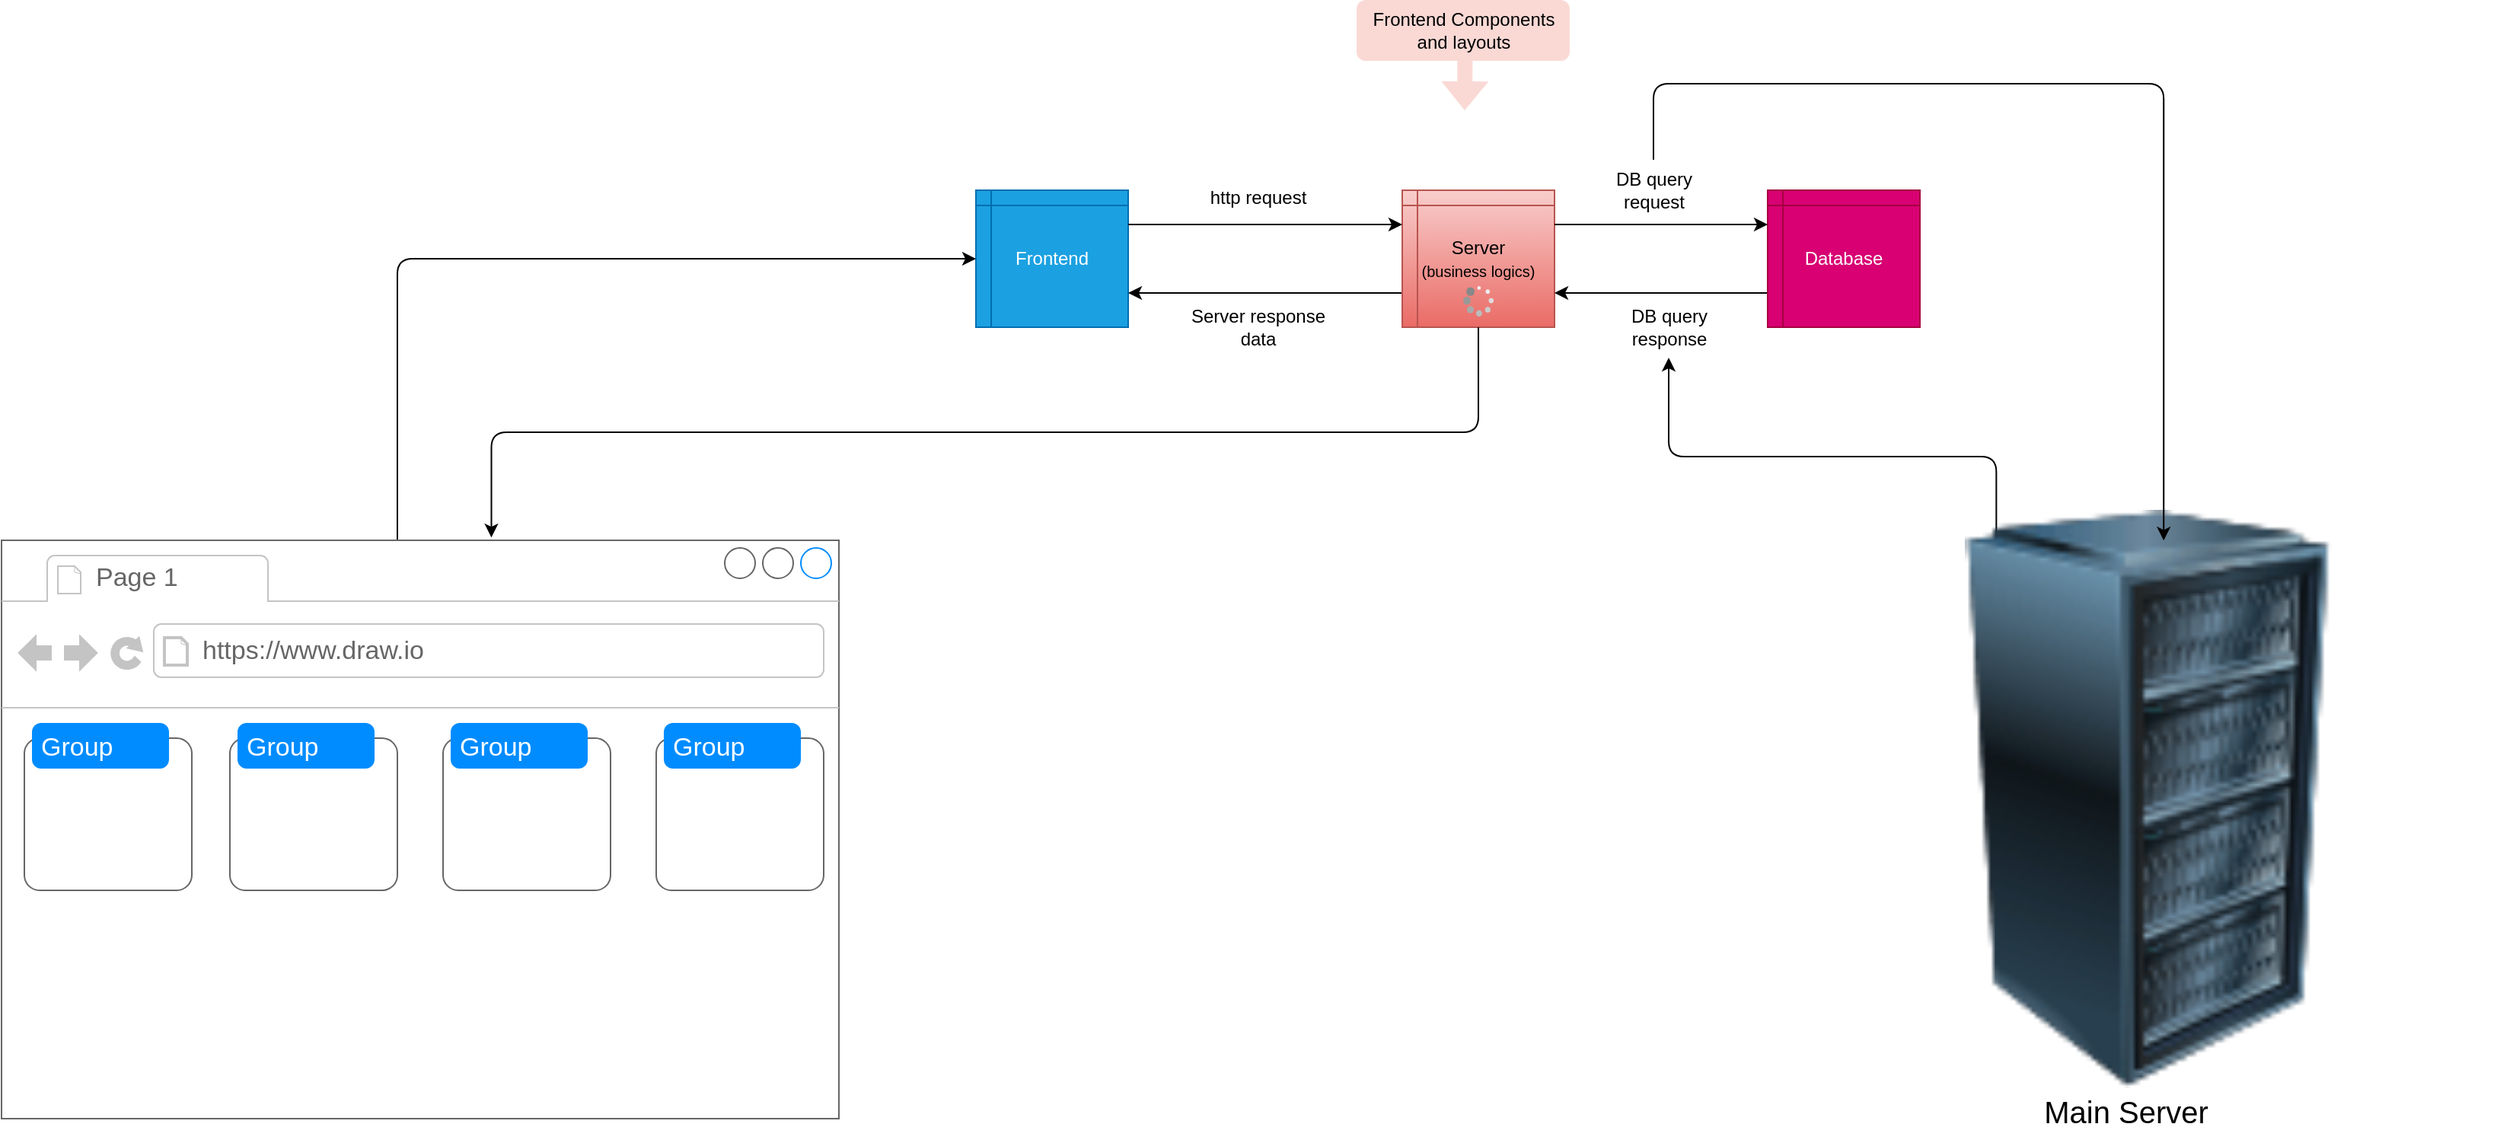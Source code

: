 <mxfile>
    <diagram id="PU5GwEoTJpwq2ANEjuB8" name="Page-1">
        <mxGraphModel dx="2529" dy="1139" grid="1" gridSize="10" guides="1" tooltips="1" connect="1" arrows="1" fold="1" page="1" pageScale="1" pageWidth="850" pageHeight="1100" math="0" shadow="0">
            <root>
                <mxCell id="0"/>
                <mxCell id="1" parent="0"/>
                <mxCell id="2" value="" style="group" vertex="1" connectable="0" parent="1">
                    <mxGeometry x="90" y="30" width="620" height="230" as="geometry"/>
                </mxCell>
                <mxCell id="3" value="" style="shape=flexArrow;endArrow=classic;html=1;fontSize=10;fontColor=#000000;exitX=0.509;exitY=1.011;exitDx=0;exitDy=0;exitPerimeter=0;fillColor=#fad9d5;strokeColor=none;" edge="1" parent="2">
                    <mxGeometry width="50" height="50" relative="1" as="geometry">
                        <mxPoint x="321.26" y="28.33" as="sourcePoint"/>
                        <mxPoint x="321" y="68" as="targetPoint"/>
                    </mxGeometry>
                </mxCell>
                <mxCell id="4" value="Frontend" style="shape=internalStorage;whiteSpace=wrap;html=1;backgroundOutline=1;dx=10;dy=10;fillColor=#1ba1e2;fontColor=#ffffff;strokeColor=#006EAF;" vertex="1" parent="2">
                    <mxGeometry y="120" width="100" height="90" as="geometry"/>
                </mxCell>
                <mxCell id="5" style="edgeStyle=none;html=1;exitX=0;exitY=0.75;exitDx=0;exitDy=0;entryX=1;entryY=0.75;entryDx=0;entryDy=0;" edge="1" parent="2" source="6" target="4">
                    <mxGeometry relative="1" as="geometry"/>
                </mxCell>
                <mxCell id="6" value="Server&lt;br&gt;&lt;font style=&quot;font-size: 10px;&quot;&gt;(business logics)&lt;/font&gt;" style="shape=internalStorage;whiteSpace=wrap;html=1;backgroundOutline=1;dx=10;dy=10;fillColor=#f8cecc;gradientColor=#ea6b66;strokeColor=#b85450;" vertex="1" parent="2">
                    <mxGeometry x="280" y="120" width="100" height="90" as="geometry"/>
                </mxCell>
                <mxCell id="7" style="edgeStyle=none;html=1;exitX=1;exitY=0.25;exitDx=0;exitDy=0;entryX=0;entryY=0.25;entryDx=0;entryDy=0;" edge="1" parent="2" source="4" target="6">
                    <mxGeometry relative="1" as="geometry"/>
                </mxCell>
                <mxCell id="8" style="edgeStyle=none;html=1;exitX=0;exitY=0.75;exitDx=0;exitDy=0;entryX=1;entryY=0.75;entryDx=0;entryDy=0;" edge="1" parent="2" source="9" target="6">
                    <mxGeometry relative="1" as="geometry"/>
                </mxCell>
                <mxCell id="9" value="Database" style="shape=internalStorage;whiteSpace=wrap;html=1;backgroundOutline=1;dx=10;dy=10;fillColor=#d80073;strokeColor=#A50040;fontColor=#ffffff;" vertex="1" parent="2">
                    <mxGeometry x="520" y="120" width="100" height="90" as="geometry"/>
                </mxCell>
                <mxCell id="10" style="edgeStyle=none;html=1;exitX=1;exitY=0.25;exitDx=0;exitDy=0;entryX=0;entryY=0.25;entryDx=0;entryDy=0;" edge="1" parent="2" source="6" target="9">
                    <mxGeometry relative="1" as="geometry"/>
                </mxCell>
                <mxCell id="11" value="http request" style="text;html=1;align=center;verticalAlign=middle;resizable=0;points=[];autosize=1;strokeColor=none;fillColor=none;" vertex="1" parent="2">
                    <mxGeometry x="140" y="110" width="90" height="30" as="geometry"/>
                </mxCell>
                <mxCell id="12" value="DB query&lt;br&gt;request" style="text;html=1;align=center;verticalAlign=middle;resizable=0;points=[];autosize=1;strokeColor=none;fillColor=none;" vertex="1" parent="2">
                    <mxGeometry x="410" y="100" width="70" height="40" as="geometry"/>
                </mxCell>
                <mxCell id="13" value="DB query&lt;br&gt;response" style="text;html=1;align=center;verticalAlign=middle;resizable=0;points=[];autosize=1;strokeColor=none;fillColor=none;" vertex="1" parent="2">
                    <mxGeometry x="420" y="190" width="70" height="40" as="geometry"/>
                </mxCell>
                <mxCell id="14" value="Server response&lt;br&gt;data" style="text;html=1;align=center;verticalAlign=middle;resizable=0;points=[];autosize=1;strokeColor=none;fillColor=none;" vertex="1" parent="2">
                    <mxGeometry x="130" y="190" width="110" height="40" as="geometry"/>
                </mxCell>
                <mxCell id="15" value="Frontend Components&lt;br&gt;and layouts" style="text;html=1;align=center;verticalAlign=middle;resizable=0;points=[];autosize=1;fillColor=#fad9d5;strokeColor=none;rounded=1;fontColor=#000000;" vertex="1" parent="2">
                    <mxGeometry x="250" y="-5" width="140" height="40" as="geometry"/>
                </mxCell>
                <mxCell id="48" value="" style="verticalLabelPosition=bottom;shadow=0;dashed=0;align=center;html=1;verticalAlign=top;strokeWidth=1;shape=mxgraph.mockup.misc.loading_circle_1;pointerEvents=1" vertex="1" parent="2">
                    <mxGeometry x="320" y="183" width="20" height="20" as="geometry"/>
                </mxCell>
                <mxCell id="43" style="edgeStyle=elbowEdgeStyle;elbow=vertical;html=1;exitX=0.283;exitY=0.079;exitDx=0;exitDy=0;exitPerimeter=0;" edge="1" parent="1" source="22" target="13">
                    <mxGeometry relative="1" as="geometry">
                        <mxPoint x="860" y="310" as="targetPoint"/>
                    </mxGeometry>
                </mxCell>
                <mxCell id="22" value="" style="image;html=1;image=img/lib/clip_art/computers/Server_Rack_128x128.png" vertex="1" parent="1">
                    <mxGeometry x="630" y="360" width="460" height="380" as="geometry"/>
                </mxCell>
                <mxCell id="30" value="" style="edgeStyle=orthogonalEdgeStyle;html=1;entryX=0;entryY=0.5;entryDx=0;entryDy=0;" edge="1" parent="1" source="25" target="4">
                    <mxGeometry relative="1" as="geometry">
                        <mxPoint x="-275" y="140" as="targetPoint"/>
                        <Array as="points">
                            <mxPoint x="-290" y="195"/>
                        </Array>
                    </mxGeometry>
                </mxCell>
                <mxCell id="25" value="" style="strokeWidth=1;shadow=0;dashed=0;align=center;html=1;shape=mxgraph.mockup.containers.browserWindow;rSize=0;strokeColor=#666666;strokeColor2=#008cff;strokeColor3=#c4c4c4;mainText=,;recursiveResize=0;" vertex="1" parent="1">
                    <mxGeometry x="-550" y="380" width="550" height="380" as="geometry"/>
                </mxCell>
                <mxCell id="26" value="Page 1" style="strokeWidth=1;shadow=0;dashed=0;align=center;html=1;shape=mxgraph.mockup.containers.anchor;fontSize=17;fontColor=#666666;align=left;" vertex="1" parent="25">
                    <mxGeometry x="60" y="12" width="110" height="26" as="geometry"/>
                </mxCell>
                <mxCell id="27" value="https://www.draw.io" style="strokeWidth=1;shadow=0;dashed=0;align=center;html=1;shape=mxgraph.mockup.containers.anchor;rSize=0;fontSize=17;fontColor=#666666;align=left;" vertex="1" parent="25">
                    <mxGeometry x="130" y="60" width="250" height="26" as="geometry"/>
                </mxCell>
                <mxCell id="34" value="" style="shape=mxgraph.mockup.containers.marginRect;rectMarginTop=10;strokeColor=#666666;strokeWidth=1;dashed=0;rounded=1;arcSize=5;recursiveResize=0;" vertex="1" parent="25">
                    <mxGeometry x="15" y="120" width="110" height="110" as="geometry"/>
                </mxCell>
                <mxCell id="35" value="Group" style="shape=rect;strokeColor=none;fillColor=#008cff;strokeWidth=1;dashed=0;rounded=1;arcSize=20;fontColor=#ffffff;fontSize=17;spacing=2;spacingTop=-2;align=left;autosize=1;spacingLeft=4;resizeWidth=0;resizeHeight=0;perimeter=none;" vertex="1" parent="34">
                    <mxGeometry x="5" width="90" height="30" as="geometry"/>
                </mxCell>
                <mxCell id="36" value="" style="shape=mxgraph.mockup.containers.marginRect;rectMarginTop=10;strokeColor=#666666;strokeWidth=1;dashed=0;rounded=1;arcSize=5;recursiveResize=0;" vertex="1" parent="25">
                    <mxGeometry x="150" y="120" width="110" height="110" as="geometry"/>
                </mxCell>
                <mxCell id="37" value="Group" style="shape=rect;strokeColor=none;fillColor=#008cff;strokeWidth=1;dashed=0;rounded=1;arcSize=20;fontColor=#ffffff;fontSize=17;spacing=2;spacingTop=-2;align=left;autosize=1;spacingLeft=4;resizeWidth=0;resizeHeight=0;perimeter=none;" vertex="1" parent="36">
                    <mxGeometry x="5" width="90" height="30" as="geometry"/>
                </mxCell>
                <mxCell id="38" value="" style="shape=mxgraph.mockup.containers.marginRect;rectMarginTop=10;strokeColor=#666666;strokeWidth=1;dashed=0;rounded=1;arcSize=5;recursiveResize=0;" vertex="1" parent="25">
                    <mxGeometry x="290" y="120" width="110" height="110" as="geometry"/>
                </mxCell>
                <mxCell id="39" value="Group" style="shape=rect;strokeColor=none;fillColor=#008cff;strokeWidth=1;dashed=0;rounded=1;arcSize=20;fontColor=#ffffff;fontSize=17;spacing=2;spacingTop=-2;align=left;autosize=1;spacingLeft=4;resizeWidth=0;resizeHeight=0;perimeter=none;" vertex="1" parent="38">
                    <mxGeometry x="5" width="90" height="30" as="geometry"/>
                </mxCell>
                <mxCell id="40" value="" style="shape=mxgraph.mockup.containers.marginRect;rectMarginTop=10;strokeColor=#666666;strokeWidth=1;dashed=0;rounded=1;arcSize=5;recursiveResize=0;" vertex="1" parent="25">
                    <mxGeometry x="430" y="120" width="110" height="110" as="geometry"/>
                </mxCell>
                <mxCell id="41" value="Group" style="shape=rect;strokeColor=none;fillColor=#008cff;strokeWidth=1;dashed=0;rounded=1;arcSize=20;fontColor=#ffffff;fontSize=17;spacing=2;spacingTop=-2;align=left;autosize=1;spacingLeft=4;resizeWidth=0;resizeHeight=0;perimeter=none;" vertex="1" parent="40">
                    <mxGeometry x="5" width="90" height="30" as="geometry"/>
                </mxCell>
                <mxCell id="28" style="edgeStyle=elbowEdgeStyle;html=1;exitX=0.5;exitY=1;exitDx=0;exitDy=0;entryX=0.585;entryY=-0.005;entryDx=0;entryDy=0;entryPerimeter=0;elbow=vertical;" edge="1" parent="1" source="6" target="25">
                    <mxGeometry relative="1" as="geometry">
                        <mxPoint x="420" y="310" as="targetPoint"/>
                    </mxGeometry>
                </mxCell>
                <mxCell id="46" style="edgeStyle=elbowEdgeStyle;elbow=vertical;html=1;entryX=0.522;entryY=0.053;entryDx=0;entryDy=0;entryPerimeter=0;" edge="1" parent="1" source="12" target="22">
                    <mxGeometry relative="1" as="geometry">
                        <mxPoint x="970" y="330" as="targetPoint"/>
                        <Array as="points">
                            <mxPoint x="790" y="80"/>
                        </Array>
                    </mxGeometry>
                </mxCell>
                <mxCell id="50" value="Main Server" style="text;html=1;align=center;verticalAlign=middle;resizable=0;points=[];autosize=1;strokeColor=none;fillColor=none;strokeWidth=2;fontSize=20;" vertex="1" parent="1">
                    <mxGeometry x="780" y="735" width="130" height="40" as="geometry"/>
                </mxCell>
            </root>
        </mxGraphModel>
    </diagram>
</mxfile>
